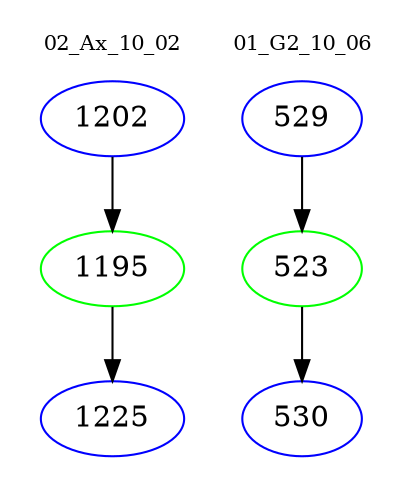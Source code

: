 digraph{
subgraph cluster_0 {
color = white
label = "02_Ax_10_02";
fontsize=10;
T0_1202 [label="1202", color="blue"]
T0_1202 -> T0_1195 [color="black"]
T0_1195 [label="1195", color="green"]
T0_1195 -> T0_1225 [color="black"]
T0_1225 [label="1225", color="blue"]
}
subgraph cluster_1 {
color = white
label = "01_G2_10_06";
fontsize=10;
T1_529 [label="529", color="blue"]
T1_529 -> T1_523 [color="black"]
T1_523 [label="523", color="green"]
T1_523 -> T1_530 [color="black"]
T1_530 [label="530", color="blue"]
}
}
